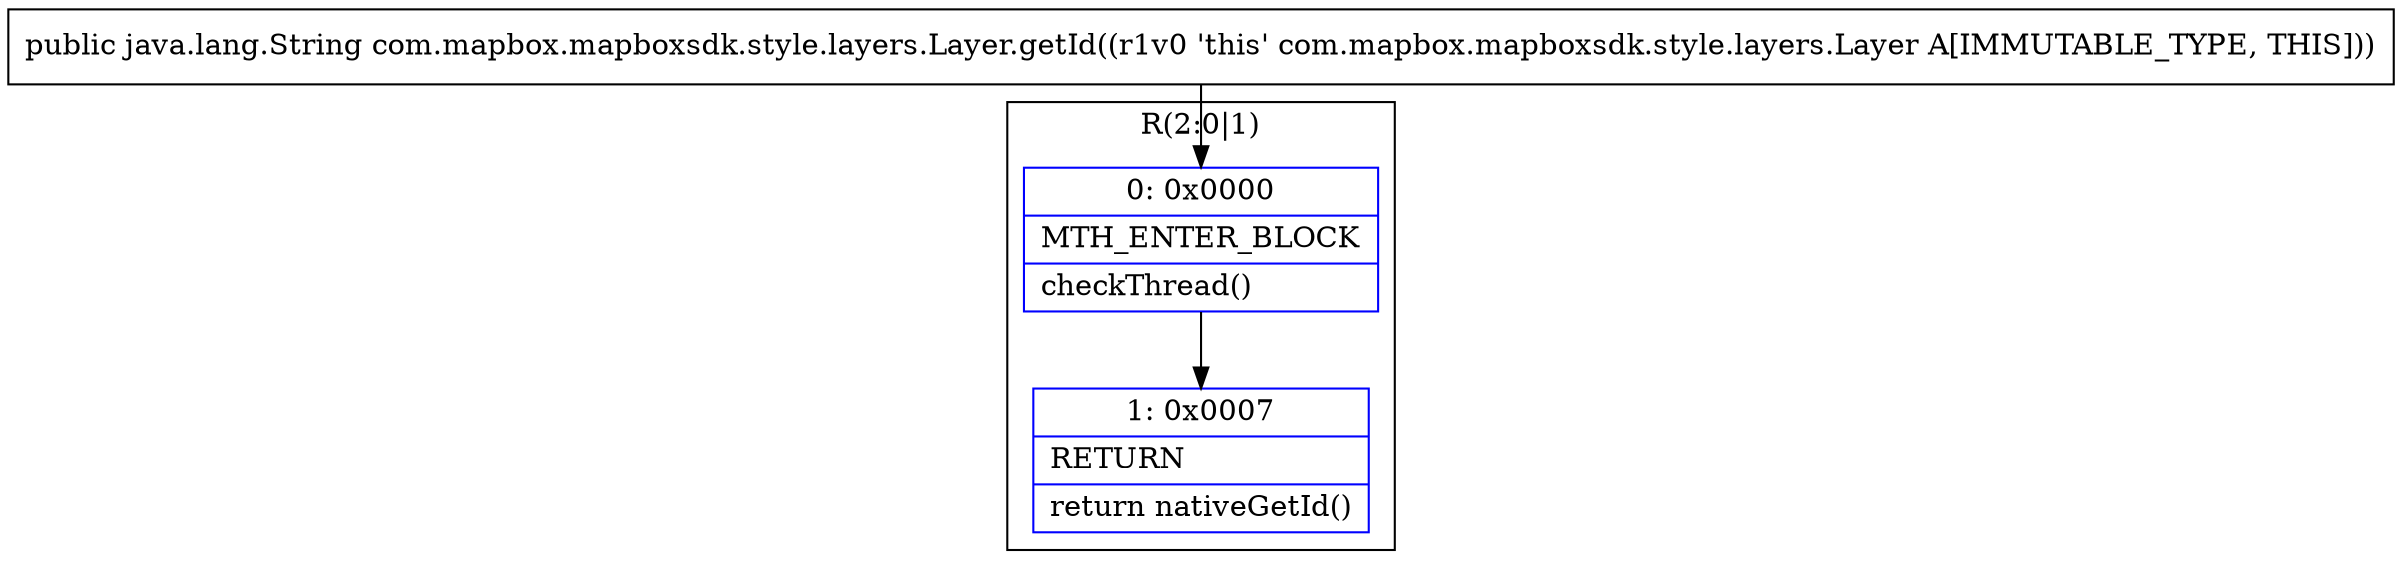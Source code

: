 digraph "CFG forcom.mapbox.mapboxsdk.style.layers.Layer.getId()Ljava\/lang\/String;" {
subgraph cluster_Region_705312737 {
label = "R(2:0|1)";
node [shape=record,color=blue];
Node_0 [shape=record,label="{0\:\ 0x0000|MTH_ENTER_BLOCK\l|checkThread()\l}"];
Node_1 [shape=record,label="{1\:\ 0x0007|RETURN\l|return nativeGetId()\l}"];
}
MethodNode[shape=record,label="{public java.lang.String com.mapbox.mapboxsdk.style.layers.Layer.getId((r1v0 'this' com.mapbox.mapboxsdk.style.layers.Layer A[IMMUTABLE_TYPE, THIS])) }"];
MethodNode -> Node_0;
Node_0 -> Node_1;
}

